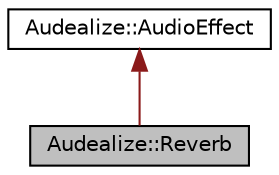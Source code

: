 digraph "Audealize::Reverb"
{
  edge [fontname="Helvetica",fontsize="10",labelfontname="Helvetica",labelfontsize="10"];
  node [fontname="Helvetica",fontsize="10",shape=record];
  Node1 [label="Audealize::Reverb",height=0.2,width=0.4,color="black", fillcolor="grey75", style="filled", fontcolor="black"];
  Node2 -> Node1 [dir="back",color="firebrick4",fontsize="10",style="solid",fontname="Helvetica"];
  Node2 [label="Audealize::AudioEffect",height=0.2,width=0.4,color="black", fillcolor="white", style="filled",URL="$class_audealize_1_1_audio_effect.html"];
}

